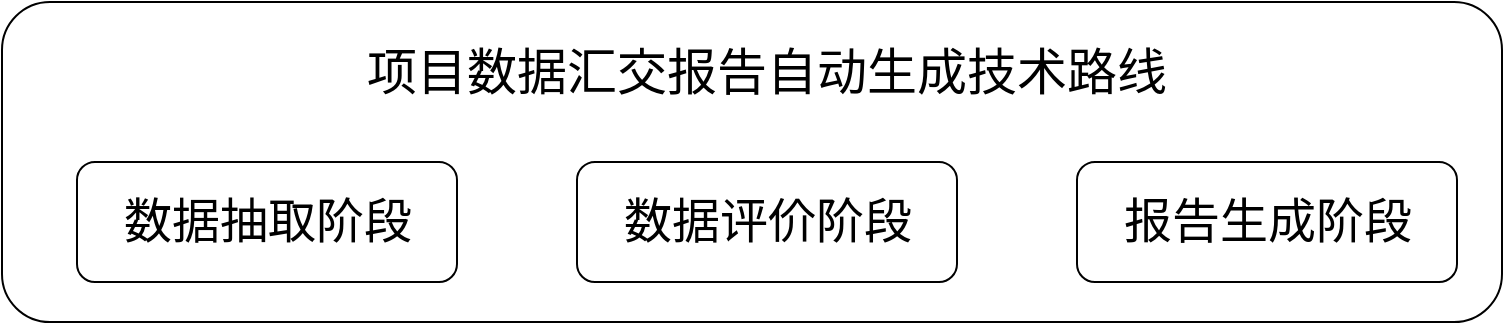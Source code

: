 <mxfile version="24.7.6">
  <diagram name="第 1 页" id="zKvOFfaTHT5-SVP7cOSt">
    <mxGraphModel dx="1026" dy="650" grid="1" gridSize="10" guides="1" tooltips="1" connect="1" arrows="1" fold="1" page="1" pageScale="1" pageWidth="827" pageHeight="1169" math="0" shadow="0">
      <root>
        <mxCell id="0" />
        <mxCell id="1" parent="0" />
        <mxCell id="zZDrvobV3Zo2cUSzc4b6-4" value="" style="rounded=1;whiteSpace=wrap;html=1;" vertex="1" parent="1">
          <mxGeometry width="750" height="160" as="geometry" />
        </mxCell>
        <mxCell id="zZDrvobV3Zo2cUSzc4b6-1" value="&lt;p style=&quot;margin: 0pt 0pt 0.0pt; text-align: justify;&quot; class=&quot;MsoNormal&quot;&gt;&lt;font face=&quot;Times New Roman&quot; style=&quot;font-size: 24px;&quot;&gt;数据抽取阶段&lt;/font&gt;&lt;/p&gt;" style="rounded=1;whiteSpace=wrap;html=1;" vertex="1" parent="1">
          <mxGeometry x="37.5" y="80" width="190" height="60" as="geometry" />
        </mxCell>
        <mxCell id="zZDrvobV3Zo2cUSzc4b6-2" value="&lt;p style=&quot;margin: 0pt 0pt 0.0pt; text-align: justify;&quot; class=&quot;MsoNormal&quot;&gt;&lt;font face=&quot;Times New Roman&quot; style=&quot;font-size: 24px;&quot;&gt;数据评价阶段&lt;/font&gt;&lt;/p&gt;" style="rounded=1;whiteSpace=wrap;html=1;" vertex="1" parent="1">
          <mxGeometry x="287.5" y="80" width="190" height="60" as="geometry" />
        </mxCell>
        <mxCell id="zZDrvobV3Zo2cUSzc4b6-3" value="&lt;p style=&quot;margin: 0pt 0pt 0.0pt; text-align: justify;&quot; class=&quot;MsoNormal&quot;&gt;&lt;font face=&quot;Times New Roman&quot; style=&quot;font-size: 24px;&quot;&gt;报告生成阶段&lt;/font&gt;&lt;/p&gt;" style="rounded=1;whiteSpace=wrap;html=1;" vertex="1" parent="1">
          <mxGeometry x="537.5" y="80" width="190" height="60" as="geometry" />
        </mxCell>
        <mxCell id="zZDrvobV3Zo2cUSzc4b6-5" value="&lt;p style=&quot;margin: 0pt 0pt 0.0pt; text-align: justify; font-size: 25px;&quot; class=&quot;MsoNormal&quot;&gt;&lt;font style=&quot;font-size: 25px;&quot; face=&quot;Times New Roman&quot;&gt;项目数据汇交报告自动生成&lt;font style=&quot;font-size: 25px;&quot;&gt;技术路线&lt;/font&gt;&lt;/font&gt;&lt;/p&gt;" style="text;html=1;align=center;verticalAlign=middle;whiteSpace=wrap;rounded=0;" vertex="1" parent="1">
          <mxGeometry x="100" y="20" width="565" height="30" as="geometry" />
        </mxCell>
      </root>
    </mxGraphModel>
  </diagram>
</mxfile>
